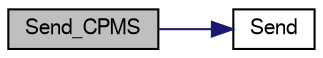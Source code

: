 digraph "Send_CPMS"
{
  edge [fontname="FreeSans",fontsize="10",labelfontname="FreeSans",labelfontsize="10"];
  node [fontname="FreeSans",fontsize="10",shape=record];
  rankdir="LR";
  Node1 [label="Send_CPMS",height=0.2,width=0.4,color="black", fillcolor="grey75", style="filled", fontcolor="black"];
  Node1 -> Node2 [color="midnightblue",fontsize="10",style="solid",fontname="FreeSans"];
  Node2 [label="Send",height=0.2,width=0.4,color="black", fillcolor="white", style="filled",URL="$gsm_8c.html#a7b1f6a663f9fd0a98b42a36f192303d7"];
}
